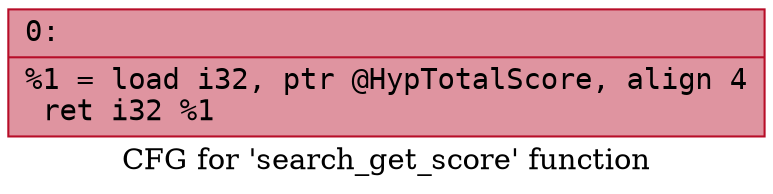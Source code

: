 digraph "CFG for 'search_get_score' function" {
	label="CFG for 'search_get_score' function";

	Node0x60000203b520 [shape=record,color="#b70d28ff", style=filled, fillcolor="#b70d2870" fontname="Courier",label="{0:\l|  %1 = load i32, ptr @HypTotalScore, align 4\l  ret i32 %1\l}"];
}
